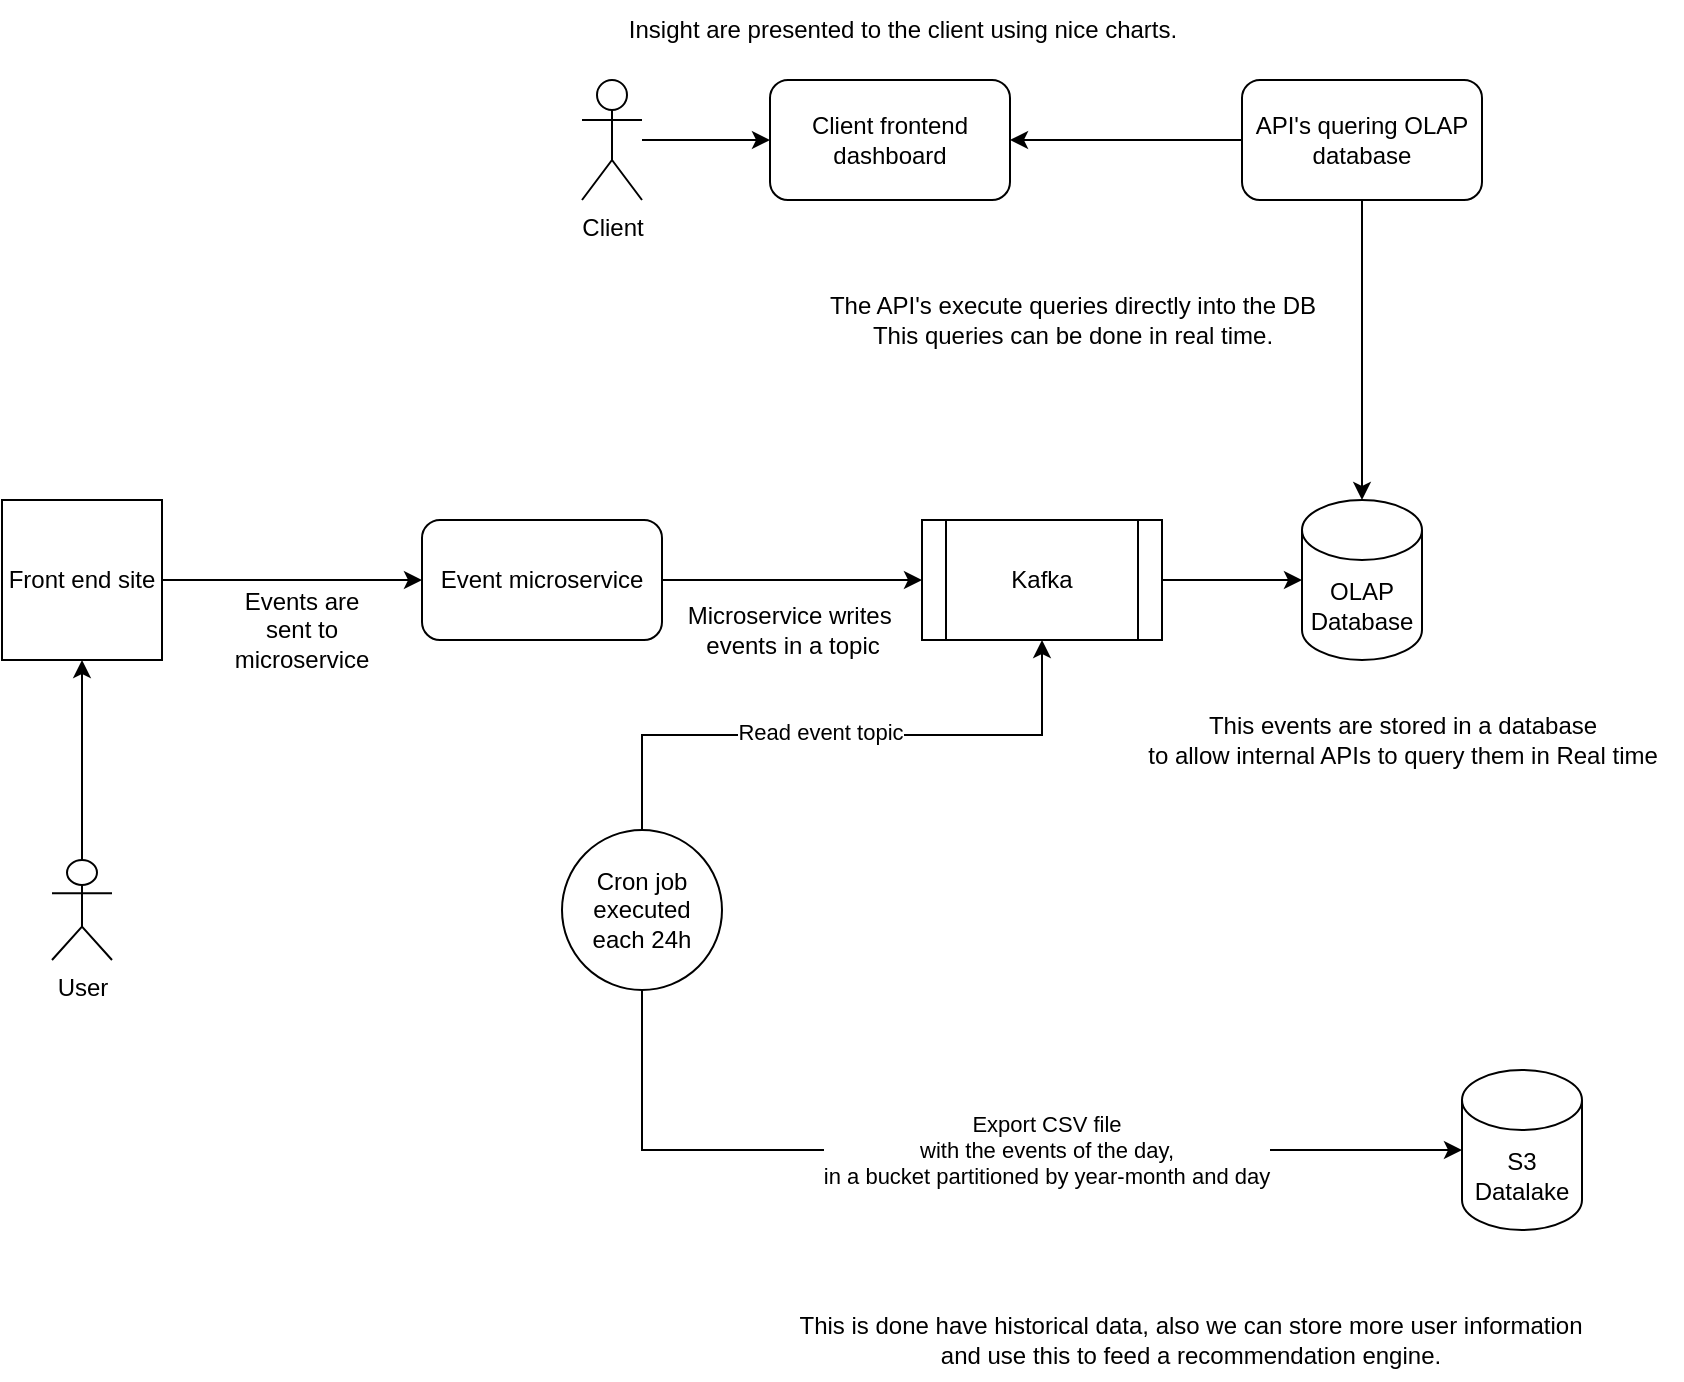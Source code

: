 <mxfile version="21.0.8" type="device"><diagram name="Page-1" id="JZftQoPlgJhYp-bdHGQd"><mxGraphModel dx="954" dy="560" grid="1" gridSize="10" guides="1" tooltips="1" connect="1" arrows="1" fold="1" page="1" pageScale="1" pageWidth="827" pageHeight="1169" math="0" shadow="0"><root><mxCell id="0"/><mxCell id="1" parent="0"/><mxCell id="8zMhtd4DmRzRZZLSlo_E-6" style="edgeStyle=orthogonalEdgeStyle;rounded=0;orthogonalLoop=1;jettySize=auto;html=1;exitX=1;exitY=0.5;exitDx=0;exitDy=0;entryX=0;entryY=0.5;entryDx=0;entryDy=0;" edge="1" parent="1" source="8zMhtd4DmRzRZZLSlo_E-1" target="8zMhtd4DmRzRZZLSlo_E-5"><mxGeometry relative="1" as="geometry"/></mxCell><mxCell id="8zMhtd4DmRzRZZLSlo_E-1" value="Front end site" style="whiteSpace=wrap;html=1;aspect=fixed;" vertex="1" parent="1"><mxGeometry x="30" y="260" width="80" height="80" as="geometry"/></mxCell><mxCell id="8zMhtd4DmRzRZZLSlo_E-9" style="edgeStyle=orthogonalEdgeStyle;rounded=0;orthogonalLoop=1;jettySize=auto;html=1;exitX=1;exitY=0.5;exitDx=0;exitDy=0;" edge="1" parent="1" source="8zMhtd4DmRzRZZLSlo_E-2" target="8zMhtd4DmRzRZZLSlo_E-4"><mxGeometry relative="1" as="geometry"/></mxCell><mxCell id="8zMhtd4DmRzRZZLSlo_E-2" value="Kafka" style="shape=process;whiteSpace=wrap;html=1;backgroundOutline=1;" vertex="1" parent="1"><mxGeometry x="490" y="270" width="120" height="60" as="geometry"/></mxCell><mxCell id="8zMhtd4DmRzRZZLSlo_E-3" value="S3 Datalake" style="shape=cylinder3;whiteSpace=wrap;html=1;boundedLbl=1;backgroundOutline=1;size=15;" vertex="1" parent="1"><mxGeometry x="760" y="545" width="60" height="80" as="geometry"/></mxCell><mxCell id="8zMhtd4DmRzRZZLSlo_E-4" value="OLAP&lt;br&gt;Database" style="shape=cylinder3;whiteSpace=wrap;html=1;boundedLbl=1;backgroundOutline=1;size=15;" vertex="1" parent="1"><mxGeometry x="680" y="260" width="60" height="80" as="geometry"/></mxCell><mxCell id="8zMhtd4DmRzRZZLSlo_E-7" style="edgeStyle=orthogonalEdgeStyle;rounded=0;orthogonalLoop=1;jettySize=auto;html=1;exitX=1;exitY=0.5;exitDx=0;exitDy=0;entryX=0;entryY=0.5;entryDx=0;entryDy=0;" edge="1" parent="1" source="8zMhtd4DmRzRZZLSlo_E-5" target="8zMhtd4DmRzRZZLSlo_E-2"><mxGeometry relative="1" as="geometry"/></mxCell><mxCell id="8zMhtd4DmRzRZZLSlo_E-5" value="Event microservice" style="rounded=1;whiteSpace=wrap;html=1;" vertex="1" parent="1"><mxGeometry x="240" y="270" width="120" height="60" as="geometry"/></mxCell><mxCell id="8zMhtd4DmRzRZZLSlo_E-12" style="edgeStyle=orthogonalEdgeStyle;rounded=0;orthogonalLoop=1;jettySize=auto;html=1;exitX=0.5;exitY=1;exitDx=0;exitDy=0;" edge="1" parent="1" source="8zMhtd4DmRzRZZLSlo_E-11" target="8zMhtd4DmRzRZZLSlo_E-4"><mxGeometry relative="1" as="geometry"/></mxCell><mxCell id="8zMhtd4DmRzRZZLSlo_E-15" style="edgeStyle=orthogonalEdgeStyle;rounded=0;orthogonalLoop=1;jettySize=auto;html=1;exitX=0;exitY=0.5;exitDx=0;exitDy=0;entryX=1;entryY=0.5;entryDx=0;entryDy=0;" edge="1" parent="1" source="8zMhtd4DmRzRZZLSlo_E-11" target="8zMhtd4DmRzRZZLSlo_E-13"><mxGeometry relative="1" as="geometry"/></mxCell><mxCell id="8zMhtd4DmRzRZZLSlo_E-11" value="API's quering OLAP database" style="rounded=1;whiteSpace=wrap;html=1;" vertex="1" parent="1"><mxGeometry x="650" y="50" width="120" height="60" as="geometry"/></mxCell><mxCell id="8zMhtd4DmRzRZZLSlo_E-13" value="Client frontend dashboard" style="rounded=1;whiteSpace=wrap;html=1;" vertex="1" parent="1"><mxGeometry x="414" y="50" width="120" height="60" as="geometry"/></mxCell><mxCell id="8zMhtd4DmRzRZZLSlo_E-17" style="edgeStyle=orthogonalEdgeStyle;rounded=0;orthogonalLoop=1;jettySize=auto;html=1;" edge="1" parent="1" source="8zMhtd4DmRzRZZLSlo_E-16" target="8zMhtd4DmRzRZZLSlo_E-13"><mxGeometry relative="1" as="geometry"/></mxCell><mxCell id="8zMhtd4DmRzRZZLSlo_E-16" value="Client" style="shape=umlActor;verticalLabelPosition=bottom;verticalAlign=top;html=1;outlineConnect=0;" vertex="1" parent="1"><mxGeometry x="320" y="50" width="30" height="60" as="geometry"/></mxCell><mxCell id="8zMhtd4DmRzRZZLSlo_E-19" style="edgeStyle=orthogonalEdgeStyle;rounded=0;orthogonalLoop=1;jettySize=auto;html=1;entryX=0.5;entryY=1;entryDx=0;entryDy=0;" edge="1" parent="1" source="8zMhtd4DmRzRZZLSlo_E-18" target="8zMhtd4DmRzRZZLSlo_E-1"><mxGeometry relative="1" as="geometry"/></mxCell><mxCell id="8zMhtd4DmRzRZZLSlo_E-18" value="User" style="shape=umlActor;verticalLabelPosition=bottom;verticalAlign=top;html=1;outlineConnect=0;" vertex="1" parent="1"><mxGeometry x="55" y="440" width="30" height="50" as="geometry"/></mxCell><mxCell id="8zMhtd4DmRzRZZLSlo_E-22" value="Events are sent to microservice" style="text;html=1;strokeColor=none;fillColor=none;align=center;verticalAlign=middle;whiteSpace=wrap;rounded=0;" vertex="1" parent="1"><mxGeometry x="150" y="310" width="60" height="30" as="geometry"/></mxCell><mxCell id="8zMhtd4DmRzRZZLSlo_E-24" value="Microservice writes&amp;nbsp;&lt;br&gt;events in a topic" style="text;html=1;align=center;verticalAlign=middle;resizable=0;points=[];autosize=1;strokeColor=none;fillColor=none;" vertex="1" parent="1"><mxGeometry x="360" y="305" width="130" height="40" as="geometry"/></mxCell><mxCell id="8zMhtd4DmRzRZZLSlo_E-25" value="This events are stored in a database&lt;br&gt;to allow internal APIs to query them in Real time" style="text;html=1;align=center;verticalAlign=middle;resizable=0;points=[];autosize=1;strokeColor=none;fillColor=none;" vertex="1" parent="1"><mxGeometry x="590" y="360" width="280" height="40" as="geometry"/></mxCell><mxCell id="8zMhtd4DmRzRZZLSlo_E-26" value="The API's execute queries directly into the DB&lt;br&gt;This queries can be done in real time." style="text;html=1;align=center;verticalAlign=middle;resizable=0;points=[];autosize=1;strokeColor=none;fillColor=none;" vertex="1" parent="1"><mxGeometry x="430" y="150" width="270" height="40" as="geometry"/></mxCell><mxCell id="8zMhtd4DmRzRZZLSlo_E-27" value="Insight are presented to the client using nice charts." style="text;html=1;align=center;verticalAlign=middle;resizable=0;points=[];autosize=1;strokeColor=none;fillColor=none;" vertex="1" parent="1"><mxGeometry x="330" y="10" width="300" height="30" as="geometry"/></mxCell><mxCell id="8zMhtd4DmRzRZZLSlo_E-31" style="edgeStyle=orthogonalEdgeStyle;rounded=0;orthogonalLoop=1;jettySize=auto;html=1;exitX=0.5;exitY=0;exitDx=0;exitDy=0;entryX=0.5;entryY=1;entryDx=0;entryDy=0;" edge="1" parent="1" source="8zMhtd4DmRzRZZLSlo_E-30" target="8zMhtd4DmRzRZZLSlo_E-2"><mxGeometry relative="1" as="geometry"/></mxCell><mxCell id="8zMhtd4DmRzRZZLSlo_E-32" value="Read event topic" style="edgeLabel;html=1;align=center;verticalAlign=middle;resizable=0;points=[];" vertex="1" connectable="0" parent="8zMhtd4DmRzRZZLSlo_E-31"><mxGeometry x="-0.081" y="2" relative="1" as="geometry"><mxPoint x="1" as="offset"/></mxGeometry></mxCell><mxCell id="8zMhtd4DmRzRZZLSlo_E-33" style="edgeStyle=orthogonalEdgeStyle;rounded=0;orthogonalLoop=1;jettySize=auto;html=1;exitX=0.5;exitY=1;exitDx=0;exitDy=0;entryX=0;entryY=0.5;entryDx=0;entryDy=0;entryPerimeter=0;" edge="1" parent="1" source="8zMhtd4DmRzRZZLSlo_E-30" target="8zMhtd4DmRzRZZLSlo_E-3"><mxGeometry relative="1" as="geometry"/></mxCell><mxCell id="8zMhtd4DmRzRZZLSlo_E-34" value="Export CSV file&lt;br&gt;with the events of the day,&lt;br&gt;in a bucket partitioned by year-month and day" style="edgeLabel;html=1;align=center;verticalAlign=middle;resizable=0;points=[];" vertex="1" connectable="0" parent="8zMhtd4DmRzRZZLSlo_E-33"><mxGeometry x="0.149" y="1" relative="1" as="geometry"><mxPoint y="1" as="offset"/></mxGeometry></mxCell><mxCell id="8zMhtd4DmRzRZZLSlo_E-30" value="Cron job executed each 24h" style="ellipse;whiteSpace=wrap;html=1;aspect=fixed;" vertex="1" parent="1"><mxGeometry x="310" y="425" width="80" height="80" as="geometry"/></mxCell><mxCell id="8zMhtd4DmRzRZZLSlo_E-35" value="This is done have historical data, also we can store more user information&lt;br&gt;and use this to feed a recommendation engine." style="text;html=1;align=center;verticalAlign=middle;resizable=0;points=[];autosize=1;strokeColor=none;fillColor=none;" vertex="1" parent="1"><mxGeometry x="414" y="660" width="420" height="40" as="geometry"/></mxCell></root></mxGraphModel></diagram></mxfile>